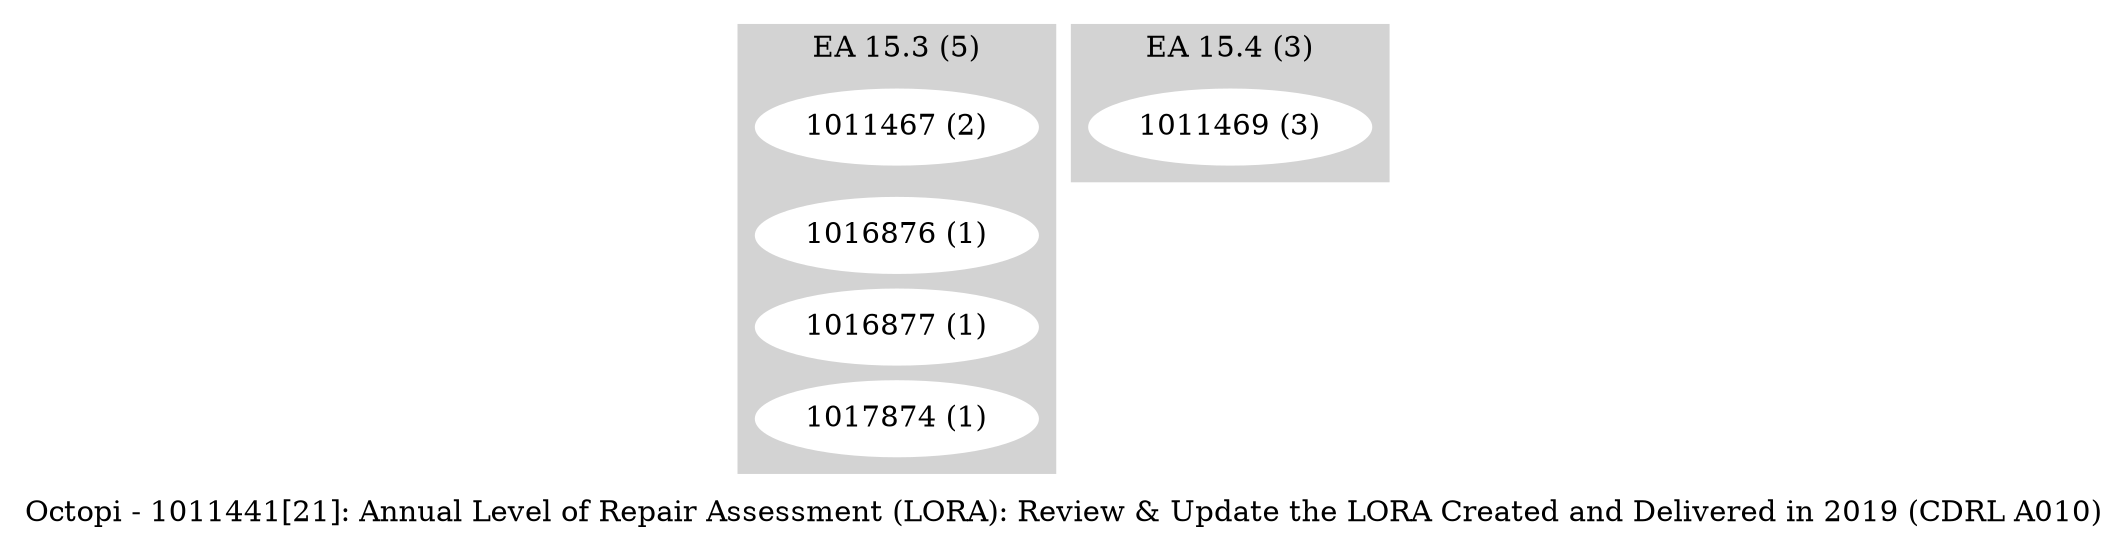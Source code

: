 digraph G {
    label = "Octopi - 1011441[21]: Annual Level of Repair Assessment (LORA): Review & Update the LORA Created and Delivered in 2019 (CDRL A010)";
    ranksep = .1
    subgraph cluster_1 {
        style=filled;
        color=lightgrey;
        node [style=filled,color=white];
        "1011467 (2)" ->       
        "1016876 (1)" ->       
        "1016877 (1)" ->       
        "1017874 (1)"
        [style=invis];
        label = "EA 15.3 (5)";
    }
    subgraph cluster_2 {
        style=filled;
        color=lightgrey;
        node [style=filled,color=white];
        "1011469 (3)"
        ;
        label = "EA 15.4 (3)";
    }
}
